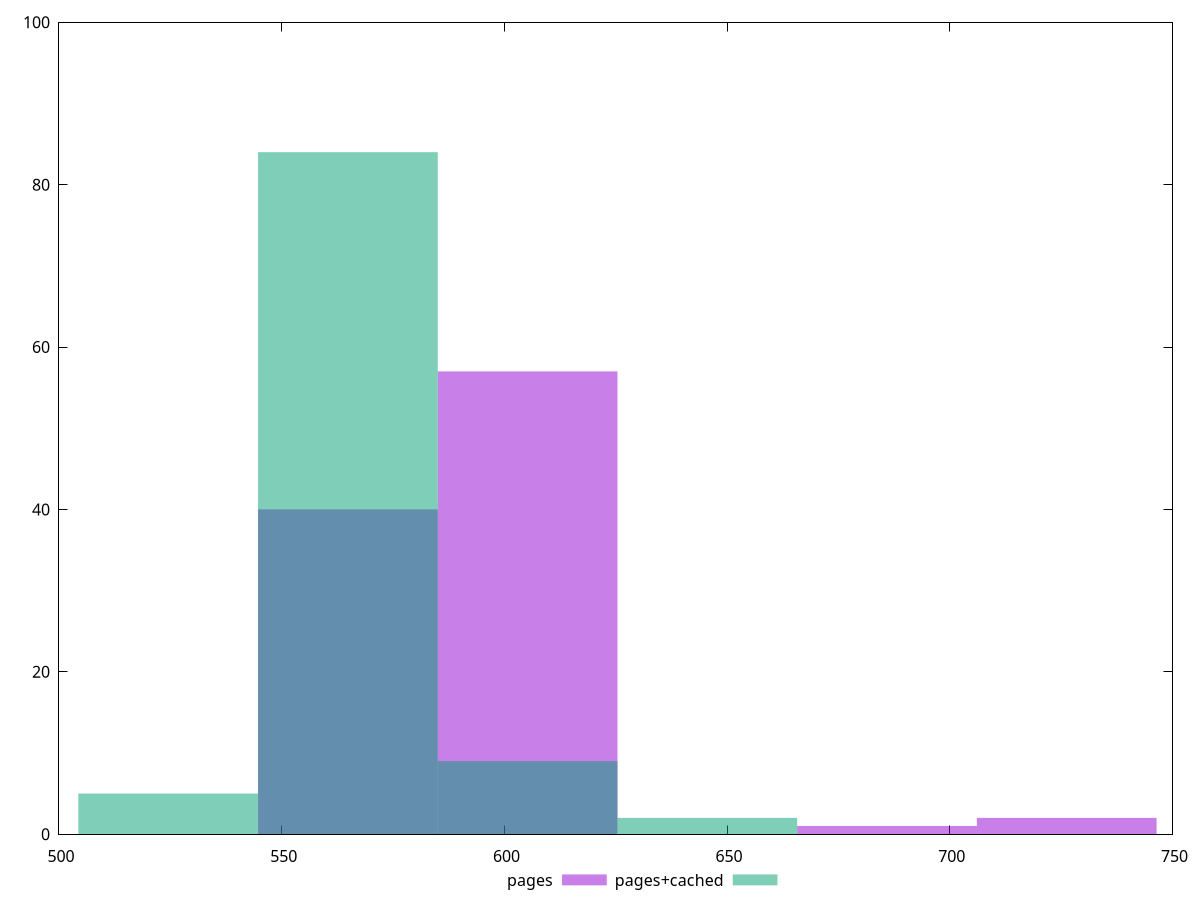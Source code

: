 reset
set terminal svg size 640, 500 enhanced background rgb 'white'
set output "report_00007_2020-12-11T15:55:29.892Z/bootup-time/comparison/histogram/1_vs_2.svg"

$pages <<EOF
726.2554570594824 2
685.907931667289 1
564.8653554907086 40
605.212880882902 57
EOF

$pagesCached <<EOF
564.8653554907086 84
605.212880882902 9
645.5604062750955 2
524.5178300985151 5
EOF

set key outside below
set boxwidth 40.34752539219347
set yrange [0:100]
set style fill transparent solid 0.5 noborder

plot \
  $pages title "pages" with boxes, \
  $pagesCached title "pages+cached" with boxes, \


reset